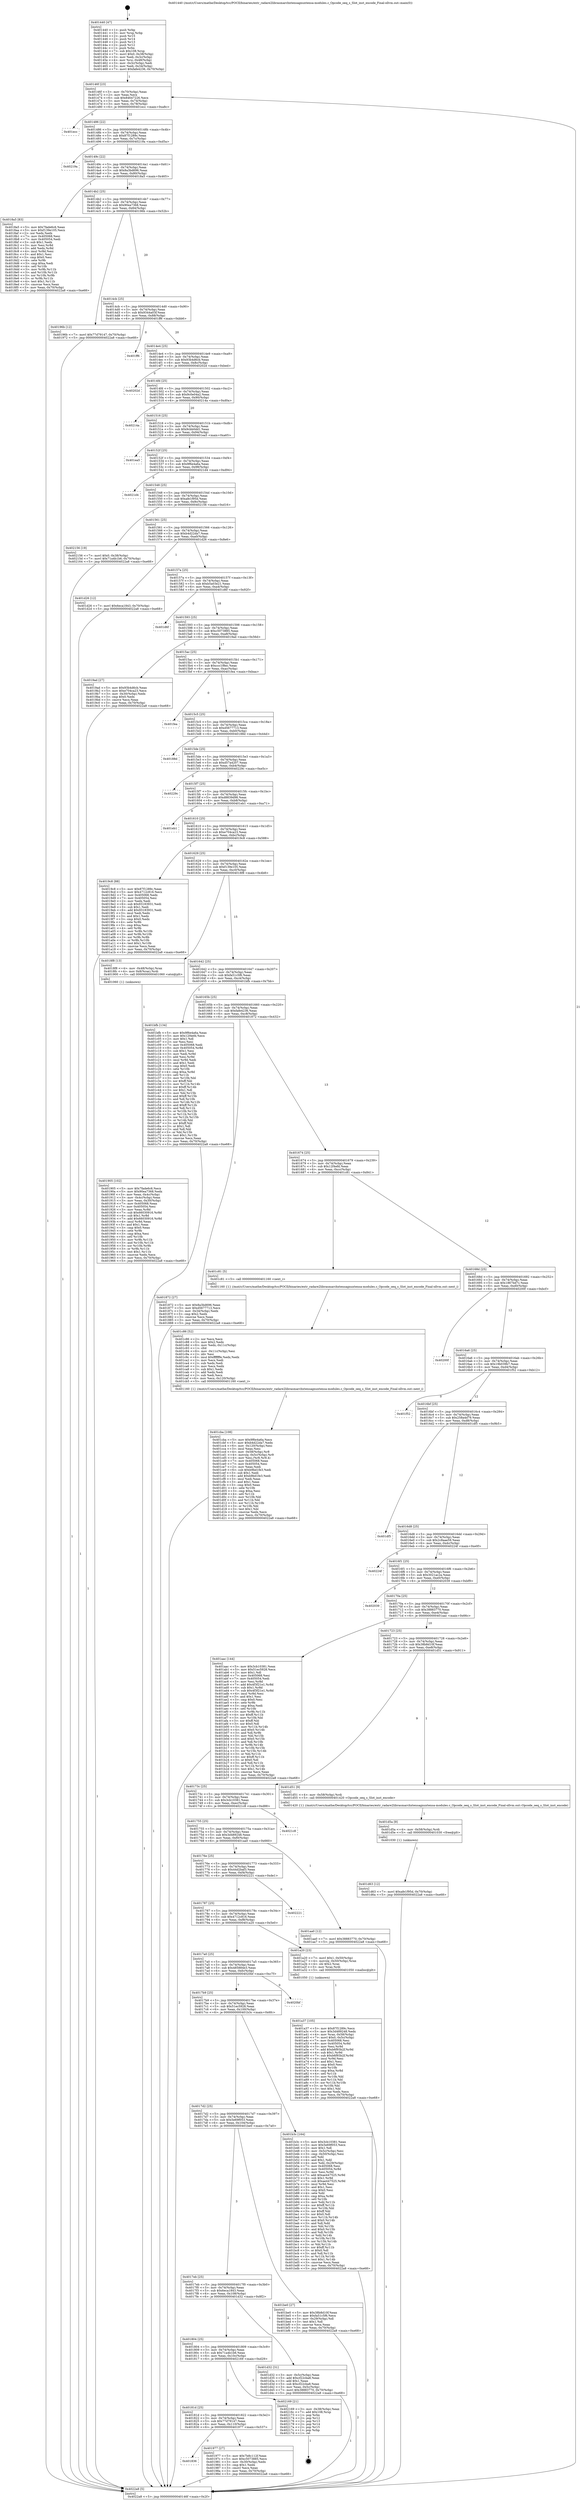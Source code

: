 digraph "0x401440" {
  label = "0x401440 (/mnt/c/Users/mathe/Desktop/tcc/POCII/binaries/extr_radare2librasmarchxtensagnuxtensa-modules.c_Opcode_oeq_s_Slot_inst_encode_Final-ollvm.out::main(0))"
  labelloc = "t"
  node[shape=record]

  Entry [label="",width=0.3,height=0.3,shape=circle,fillcolor=black,style=filled]
  "0x40146f" [label="{
     0x40146f [23]\l
     | [instrs]\l
     &nbsp;&nbsp;0x40146f \<+3\>: mov -0x70(%rbp),%eax\l
     &nbsp;&nbsp;0x401472 \<+2\>: mov %eax,%ecx\l
     &nbsp;&nbsp;0x401474 \<+6\>: sub $0x84647226,%ecx\l
     &nbsp;&nbsp;0x40147a \<+3\>: mov %eax,-0x74(%rbp)\l
     &nbsp;&nbsp;0x40147d \<+3\>: mov %ecx,-0x78(%rbp)\l
     &nbsp;&nbsp;0x401480 \<+6\>: je 0000000000401ecc \<main+0xa8c\>\l
  }"]
  "0x401ecc" [label="{
     0x401ecc\l
  }", style=dashed]
  "0x401486" [label="{
     0x401486 [22]\l
     | [instrs]\l
     &nbsp;&nbsp;0x401486 \<+5\>: jmp 000000000040148b \<main+0x4b\>\l
     &nbsp;&nbsp;0x40148b \<+3\>: mov -0x74(%rbp),%eax\l
     &nbsp;&nbsp;0x40148e \<+5\>: sub $0x87f1289c,%eax\l
     &nbsp;&nbsp;0x401493 \<+3\>: mov %eax,-0x7c(%rbp)\l
     &nbsp;&nbsp;0x401496 \<+6\>: je 000000000040219a \<main+0xd5a\>\l
  }"]
  Exit [label="",width=0.3,height=0.3,shape=circle,fillcolor=black,style=filled,peripheries=2]
  "0x40219a" [label="{
     0x40219a\l
  }", style=dashed]
  "0x40149c" [label="{
     0x40149c [22]\l
     | [instrs]\l
     &nbsp;&nbsp;0x40149c \<+5\>: jmp 00000000004014a1 \<main+0x61\>\l
     &nbsp;&nbsp;0x4014a1 \<+3\>: mov -0x74(%rbp),%eax\l
     &nbsp;&nbsp;0x4014a4 \<+5\>: sub $0x8a3bd696,%eax\l
     &nbsp;&nbsp;0x4014a9 \<+3\>: mov %eax,-0x80(%rbp)\l
     &nbsp;&nbsp;0x4014ac \<+6\>: je 00000000004018a5 \<main+0x465\>\l
  }"]
  "0x401d63" [label="{
     0x401d63 [12]\l
     | [instrs]\l
     &nbsp;&nbsp;0x401d63 \<+7\>: movl $0xafe1f95d,-0x70(%rbp)\l
     &nbsp;&nbsp;0x401d6a \<+5\>: jmp 00000000004022a8 \<main+0xe68\>\l
  }"]
  "0x4018a5" [label="{
     0x4018a5 [83]\l
     | [instrs]\l
     &nbsp;&nbsp;0x4018a5 \<+5\>: mov $0x7fade6c6,%eax\l
     &nbsp;&nbsp;0x4018aa \<+5\>: mov $0xf139e105,%ecx\l
     &nbsp;&nbsp;0x4018af \<+2\>: xor %edx,%edx\l
     &nbsp;&nbsp;0x4018b1 \<+7\>: mov 0x405068,%esi\l
     &nbsp;&nbsp;0x4018b8 \<+7\>: mov 0x405054,%edi\l
     &nbsp;&nbsp;0x4018bf \<+3\>: sub $0x1,%edx\l
     &nbsp;&nbsp;0x4018c2 \<+3\>: mov %esi,%r8d\l
     &nbsp;&nbsp;0x4018c5 \<+3\>: add %edx,%r8d\l
     &nbsp;&nbsp;0x4018c8 \<+4\>: imul %r8d,%esi\l
     &nbsp;&nbsp;0x4018cc \<+3\>: and $0x1,%esi\l
     &nbsp;&nbsp;0x4018cf \<+3\>: cmp $0x0,%esi\l
     &nbsp;&nbsp;0x4018d2 \<+4\>: sete %r9b\l
     &nbsp;&nbsp;0x4018d6 \<+3\>: cmp $0xa,%edi\l
     &nbsp;&nbsp;0x4018d9 \<+4\>: setl %r10b\l
     &nbsp;&nbsp;0x4018dd \<+3\>: mov %r9b,%r11b\l
     &nbsp;&nbsp;0x4018e0 \<+3\>: and %r10b,%r11b\l
     &nbsp;&nbsp;0x4018e3 \<+3\>: xor %r10b,%r9b\l
     &nbsp;&nbsp;0x4018e6 \<+3\>: or %r9b,%r11b\l
     &nbsp;&nbsp;0x4018e9 \<+4\>: test $0x1,%r11b\l
     &nbsp;&nbsp;0x4018ed \<+3\>: cmovne %ecx,%eax\l
     &nbsp;&nbsp;0x4018f0 \<+3\>: mov %eax,-0x70(%rbp)\l
     &nbsp;&nbsp;0x4018f3 \<+5\>: jmp 00000000004022a8 \<main+0xe68\>\l
  }"]
  "0x4014b2" [label="{
     0x4014b2 [25]\l
     | [instrs]\l
     &nbsp;&nbsp;0x4014b2 \<+5\>: jmp 00000000004014b7 \<main+0x77\>\l
     &nbsp;&nbsp;0x4014b7 \<+3\>: mov -0x74(%rbp),%eax\l
     &nbsp;&nbsp;0x4014ba \<+5\>: sub $0x90ea7368,%eax\l
     &nbsp;&nbsp;0x4014bf \<+6\>: mov %eax,-0x84(%rbp)\l
     &nbsp;&nbsp;0x4014c5 \<+6\>: je 000000000040196b \<main+0x52b\>\l
  }"]
  "0x401d5a" [label="{
     0x401d5a [9]\l
     | [instrs]\l
     &nbsp;&nbsp;0x401d5a \<+4\>: mov -0x58(%rbp),%rdi\l
     &nbsp;&nbsp;0x401d5e \<+5\>: call 0000000000401030 \<free@plt\>\l
     | [calls]\l
     &nbsp;&nbsp;0x401030 \{1\} (unknown)\l
  }"]
  "0x40196b" [label="{
     0x40196b [12]\l
     | [instrs]\l
     &nbsp;&nbsp;0x40196b \<+7\>: movl $0x77d79147,-0x70(%rbp)\l
     &nbsp;&nbsp;0x401972 \<+5\>: jmp 00000000004022a8 \<main+0xe68\>\l
  }"]
  "0x4014cb" [label="{
     0x4014cb [25]\l
     | [instrs]\l
     &nbsp;&nbsp;0x4014cb \<+5\>: jmp 00000000004014d0 \<main+0x90\>\l
     &nbsp;&nbsp;0x4014d0 \<+3\>: mov -0x74(%rbp),%eax\l
     &nbsp;&nbsp;0x4014d3 \<+5\>: sub $0x9344a03f,%eax\l
     &nbsp;&nbsp;0x4014d8 \<+6\>: mov %eax,-0x88(%rbp)\l
     &nbsp;&nbsp;0x4014de \<+6\>: je 0000000000401ff6 \<main+0xbb6\>\l
  }"]
  "0x401cba" [label="{
     0x401cba [108]\l
     | [instrs]\l
     &nbsp;&nbsp;0x401cba \<+5\>: mov $0x9f6e4a6a,%ecx\l
     &nbsp;&nbsp;0x401cbf \<+5\>: mov $0xb4d22da7,%edx\l
     &nbsp;&nbsp;0x401cc4 \<+6\>: mov -0x120(%rbp),%esi\l
     &nbsp;&nbsp;0x401cca \<+3\>: imul %eax,%esi\l
     &nbsp;&nbsp;0x401ccd \<+4\>: mov -0x58(%rbp),%r8\l
     &nbsp;&nbsp;0x401cd1 \<+4\>: movslq -0x5c(%rbp),%r9\l
     &nbsp;&nbsp;0x401cd5 \<+4\>: mov %esi,(%r8,%r9,4)\l
     &nbsp;&nbsp;0x401cd9 \<+7\>: mov 0x405068,%eax\l
     &nbsp;&nbsp;0x401ce0 \<+7\>: mov 0x405054,%esi\l
     &nbsp;&nbsp;0x401ce7 \<+2\>: mov %eax,%edi\l
     &nbsp;&nbsp;0x401ce9 \<+6\>: sub $0xb9bd1fe3,%edi\l
     &nbsp;&nbsp;0x401cef \<+3\>: sub $0x1,%edi\l
     &nbsp;&nbsp;0x401cf2 \<+6\>: add $0xb9bd1fe3,%edi\l
     &nbsp;&nbsp;0x401cf8 \<+3\>: imul %edi,%eax\l
     &nbsp;&nbsp;0x401cfb \<+3\>: and $0x1,%eax\l
     &nbsp;&nbsp;0x401cfe \<+3\>: cmp $0x0,%eax\l
     &nbsp;&nbsp;0x401d01 \<+4\>: sete %r10b\l
     &nbsp;&nbsp;0x401d05 \<+3\>: cmp $0xa,%esi\l
     &nbsp;&nbsp;0x401d08 \<+4\>: setl %r11b\l
     &nbsp;&nbsp;0x401d0c \<+3\>: mov %r10b,%bl\l
     &nbsp;&nbsp;0x401d0f \<+3\>: and %r11b,%bl\l
     &nbsp;&nbsp;0x401d12 \<+3\>: xor %r11b,%r10b\l
     &nbsp;&nbsp;0x401d15 \<+3\>: or %r10b,%bl\l
     &nbsp;&nbsp;0x401d18 \<+3\>: test $0x1,%bl\l
     &nbsp;&nbsp;0x401d1b \<+3\>: cmovne %edx,%ecx\l
     &nbsp;&nbsp;0x401d1e \<+3\>: mov %ecx,-0x70(%rbp)\l
     &nbsp;&nbsp;0x401d21 \<+5\>: jmp 00000000004022a8 \<main+0xe68\>\l
  }"]
  "0x401ff6" [label="{
     0x401ff6\l
  }", style=dashed]
  "0x4014e4" [label="{
     0x4014e4 [25]\l
     | [instrs]\l
     &nbsp;&nbsp;0x4014e4 \<+5\>: jmp 00000000004014e9 \<main+0xa9\>\l
     &nbsp;&nbsp;0x4014e9 \<+3\>: mov -0x74(%rbp),%eax\l
     &nbsp;&nbsp;0x4014ec \<+5\>: sub $0x93b4d6cb,%eax\l
     &nbsp;&nbsp;0x4014f1 \<+6\>: mov %eax,-0x8c(%rbp)\l
     &nbsp;&nbsp;0x4014f7 \<+6\>: je 000000000040202d \<main+0xbed\>\l
  }"]
  "0x401c86" [label="{
     0x401c86 [52]\l
     | [instrs]\l
     &nbsp;&nbsp;0x401c86 \<+2\>: xor %ecx,%ecx\l
     &nbsp;&nbsp;0x401c88 \<+5\>: mov $0x2,%edx\l
     &nbsp;&nbsp;0x401c8d \<+6\>: mov %edx,-0x11c(%rbp)\l
     &nbsp;&nbsp;0x401c93 \<+1\>: cltd\l
     &nbsp;&nbsp;0x401c94 \<+6\>: mov -0x11c(%rbp),%esi\l
     &nbsp;&nbsp;0x401c9a \<+2\>: idiv %esi\l
     &nbsp;&nbsp;0x401c9c \<+6\>: imul $0xfffffffe,%edx,%edx\l
     &nbsp;&nbsp;0x401ca2 \<+2\>: mov %ecx,%edi\l
     &nbsp;&nbsp;0x401ca4 \<+2\>: sub %edx,%edi\l
     &nbsp;&nbsp;0x401ca6 \<+2\>: mov %ecx,%edx\l
     &nbsp;&nbsp;0x401ca8 \<+3\>: sub $0x1,%edx\l
     &nbsp;&nbsp;0x401cab \<+2\>: add %edx,%edi\l
     &nbsp;&nbsp;0x401cad \<+2\>: sub %edi,%ecx\l
     &nbsp;&nbsp;0x401caf \<+6\>: mov %ecx,-0x120(%rbp)\l
     &nbsp;&nbsp;0x401cb5 \<+5\>: call 0000000000401160 \<next_i\>\l
     | [calls]\l
     &nbsp;&nbsp;0x401160 \{1\} (/mnt/c/Users/mathe/Desktop/tcc/POCII/binaries/extr_radare2librasmarchxtensagnuxtensa-modules.c_Opcode_oeq_s_Slot_inst_encode_Final-ollvm.out::next_i)\l
  }"]
  "0x40202d" [label="{
     0x40202d\l
  }", style=dashed]
  "0x4014fd" [label="{
     0x4014fd [25]\l
     | [instrs]\l
     &nbsp;&nbsp;0x4014fd \<+5\>: jmp 0000000000401502 \<main+0xc2\>\l
     &nbsp;&nbsp;0x401502 \<+3\>: mov -0x74(%rbp),%eax\l
     &nbsp;&nbsp;0x401505 \<+5\>: sub $0x9c0e04a2,%eax\l
     &nbsp;&nbsp;0x40150a \<+6\>: mov %eax,-0x90(%rbp)\l
     &nbsp;&nbsp;0x401510 \<+6\>: je 000000000040214a \<main+0xd0a\>\l
  }"]
  "0x401a37" [label="{
     0x401a37 [105]\l
     | [instrs]\l
     &nbsp;&nbsp;0x401a37 \<+5\>: mov $0x87f1289c,%ecx\l
     &nbsp;&nbsp;0x401a3c \<+5\>: mov $0x3d489248,%edx\l
     &nbsp;&nbsp;0x401a41 \<+4\>: mov %rax,-0x58(%rbp)\l
     &nbsp;&nbsp;0x401a45 \<+7\>: movl $0x0,-0x5c(%rbp)\l
     &nbsp;&nbsp;0x401a4c \<+7\>: mov 0x405068,%esi\l
     &nbsp;&nbsp;0x401a53 \<+8\>: mov 0x405054,%r8d\l
     &nbsp;&nbsp;0x401a5b \<+3\>: mov %esi,%r9d\l
     &nbsp;&nbsp;0x401a5e \<+7\>: add $0xb6f93b2f,%r9d\l
     &nbsp;&nbsp;0x401a65 \<+4\>: sub $0x1,%r9d\l
     &nbsp;&nbsp;0x401a69 \<+7\>: sub $0xb6f93b2f,%r9d\l
     &nbsp;&nbsp;0x401a70 \<+4\>: imul %r9d,%esi\l
     &nbsp;&nbsp;0x401a74 \<+3\>: and $0x1,%esi\l
     &nbsp;&nbsp;0x401a77 \<+3\>: cmp $0x0,%esi\l
     &nbsp;&nbsp;0x401a7a \<+4\>: sete %r10b\l
     &nbsp;&nbsp;0x401a7e \<+4\>: cmp $0xa,%r8d\l
     &nbsp;&nbsp;0x401a82 \<+4\>: setl %r11b\l
     &nbsp;&nbsp;0x401a86 \<+3\>: mov %r10b,%bl\l
     &nbsp;&nbsp;0x401a89 \<+3\>: and %r11b,%bl\l
     &nbsp;&nbsp;0x401a8c \<+3\>: xor %r11b,%r10b\l
     &nbsp;&nbsp;0x401a8f \<+3\>: or %r10b,%bl\l
     &nbsp;&nbsp;0x401a92 \<+3\>: test $0x1,%bl\l
     &nbsp;&nbsp;0x401a95 \<+3\>: cmovne %edx,%ecx\l
     &nbsp;&nbsp;0x401a98 \<+3\>: mov %ecx,-0x70(%rbp)\l
     &nbsp;&nbsp;0x401a9b \<+5\>: jmp 00000000004022a8 \<main+0xe68\>\l
  }"]
  "0x40214a" [label="{
     0x40214a\l
  }", style=dashed]
  "0x401516" [label="{
     0x401516 [25]\l
     | [instrs]\l
     &nbsp;&nbsp;0x401516 \<+5\>: jmp 000000000040151b \<main+0xdb\>\l
     &nbsp;&nbsp;0x40151b \<+3\>: mov -0x74(%rbp),%eax\l
     &nbsp;&nbsp;0x40151e \<+5\>: sub $0x9cbb0dd1,%eax\l
     &nbsp;&nbsp;0x401523 \<+6\>: mov %eax,-0x94(%rbp)\l
     &nbsp;&nbsp;0x401529 \<+6\>: je 0000000000401ea5 \<main+0xa65\>\l
  }"]
  "0x401836" [label="{
     0x401836\l
  }", style=dashed]
  "0x401ea5" [label="{
     0x401ea5\l
  }", style=dashed]
  "0x40152f" [label="{
     0x40152f [25]\l
     | [instrs]\l
     &nbsp;&nbsp;0x40152f \<+5\>: jmp 0000000000401534 \<main+0xf4\>\l
     &nbsp;&nbsp;0x401534 \<+3\>: mov -0x74(%rbp),%eax\l
     &nbsp;&nbsp;0x401537 \<+5\>: sub $0x9f6e4a6a,%eax\l
     &nbsp;&nbsp;0x40153c \<+6\>: mov %eax,-0x98(%rbp)\l
     &nbsp;&nbsp;0x401542 \<+6\>: je 00000000004021d4 \<main+0xd94\>\l
  }"]
  "0x401977" [label="{
     0x401977 [27]\l
     | [instrs]\l
     &nbsp;&nbsp;0x401977 \<+5\>: mov $0x7b8c112f,%eax\l
     &nbsp;&nbsp;0x40197c \<+5\>: mov $0xc5073885,%ecx\l
     &nbsp;&nbsp;0x401981 \<+3\>: mov -0x30(%rbp),%edx\l
     &nbsp;&nbsp;0x401984 \<+3\>: cmp $0x1,%edx\l
     &nbsp;&nbsp;0x401987 \<+3\>: cmovl %ecx,%eax\l
     &nbsp;&nbsp;0x40198a \<+3\>: mov %eax,-0x70(%rbp)\l
     &nbsp;&nbsp;0x40198d \<+5\>: jmp 00000000004022a8 \<main+0xe68\>\l
  }"]
  "0x4021d4" [label="{
     0x4021d4\l
  }", style=dashed]
  "0x401548" [label="{
     0x401548 [25]\l
     | [instrs]\l
     &nbsp;&nbsp;0x401548 \<+5\>: jmp 000000000040154d \<main+0x10d\>\l
     &nbsp;&nbsp;0x40154d \<+3\>: mov -0x74(%rbp),%eax\l
     &nbsp;&nbsp;0x401550 \<+5\>: sub $0xafe1f95d,%eax\l
     &nbsp;&nbsp;0x401555 \<+6\>: mov %eax,-0x9c(%rbp)\l
     &nbsp;&nbsp;0x40155b \<+6\>: je 0000000000402156 \<main+0xd16\>\l
  }"]
  "0x40181d" [label="{
     0x40181d [25]\l
     | [instrs]\l
     &nbsp;&nbsp;0x40181d \<+5\>: jmp 0000000000401822 \<main+0x3e2\>\l
     &nbsp;&nbsp;0x401822 \<+3\>: mov -0x74(%rbp),%eax\l
     &nbsp;&nbsp;0x401825 \<+5\>: sub $0x77d79147,%eax\l
     &nbsp;&nbsp;0x40182a \<+6\>: mov %eax,-0x110(%rbp)\l
     &nbsp;&nbsp;0x401830 \<+6\>: je 0000000000401977 \<main+0x537\>\l
  }"]
  "0x402156" [label="{
     0x402156 [19]\l
     | [instrs]\l
     &nbsp;&nbsp;0x402156 \<+7\>: movl $0x0,-0x38(%rbp)\l
     &nbsp;&nbsp;0x40215d \<+7\>: movl $0x71a4b1b6,-0x70(%rbp)\l
     &nbsp;&nbsp;0x402164 \<+5\>: jmp 00000000004022a8 \<main+0xe68\>\l
  }"]
  "0x401561" [label="{
     0x401561 [25]\l
     | [instrs]\l
     &nbsp;&nbsp;0x401561 \<+5\>: jmp 0000000000401566 \<main+0x126\>\l
     &nbsp;&nbsp;0x401566 \<+3\>: mov -0x74(%rbp),%eax\l
     &nbsp;&nbsp;0x401569 \<+5\>: sub $0xb4d22da7,%eax\l
     &nbsp;&nbsp;0x40156e \<+6\>: mov %eax,-0xa0(%rbp)\l
     &nbsp;&nbsp;0x401574 \<+6\>: je 0000000000401d26 \<main+0x8e6\>\l
  }"]
  "0x402169" [label="{
     0x402169 [21]\l
     | [instrs]\l
     &nbsp;&nbsp;0x402169 \<+3\>: mov -0x38(%rbp),%eax\l
     &nbsp;&nbsp;0x40216c \<+7\>: add $0x108,%rsp\l
     &nbsp;&nbsp;0x402173 \<+1\>: pop %rbx\l
     &nbsp;&nbsp;0x402174 \<+2\>: pop %r12\l
     &nbsp;&nbsp;0x402176 \<+2\>: pop %r13\l
     &nbsp;&nbsp;0x402178 \<+2\>: pop %r14\l
     &nbsp;&nbsp;0x40217a \<+2\>: pop %r15\l
     &nbsp;&nbsp;0x40217c \<+1\>: pop %rbp\l
     &nbsp;&nbsp;0x40217d \<+1\>: ret\l
  }"]
  "0x401d26" [label="{
     0x401d26 [12]\l
     | [instrs]\l
     &nbsp;&nbsp;0x401d26 \<+7\>: movl $0x6eca1843,-0x70(%rbp)\l
     &nbsp;&nbsp;0x401d2d \<+5\>: jmp 00000000004022a8 \<main+0xe68\>\l
  }"]
  "0x40157a" [label="{
     0x40157a [25]\l
     | [instrs]\l
     &nbsp;&nbsp;0x40157a \<+5\>: jmp 000000000040157f \<main+0x13f\>\l
     &nbsp;&nbsp;0x40157f \<+3\>: mov -0x74(%rbp),%eax\l
     &nbsp;&nbsp;0x401582 \<+5\>: sub $0xb5a03e21,%eax\l
     &nbsp;&nbsp;0x401587 \<+6\>: mov %eax,-0xa4(%rbp)\l
     &nbsp;&nbsp;0x40158d \<+6\>: je 0000000000401d6f \<main+0x92f\>\l
  }"]
  "0x401804" [label="{
     0x401804 [25]\l
     | [instrs]\l
     &nbsp;&nbsp;0x401804 \<+5\>: jmp 0000000000401809 \<main+0x3c9\>\l
     &nbsp;&nbsp;0x401809 \<+3\>: mov -0x74(%rbp),%eax\l
     &nbsp;&nbsp;0x40180c \<+5\>: sub $0x71a4b1b6,%eax\l
     &nbsp;&nbsp;0x401811 \<+6\>: mov %eax,-0x10c(%rbp)\l
     &nbsp;&nbsp;0x401817 \<+6\>: je 0000000000402169 \<main+0xd29\>\l
  }"]
  "0x401d6f" [label="{
     0x401d6f\l
  }", style=dashed]
  "0x401593" [label="{
     0x401593 [25]\l
     | [instrs]\l
     &nbsp;&nbsp;0x401593 \<+5\>: jmp 0000000000401598 \<main+0x158\>\l
     &nbsp;&nbsp;0x401598 \<+3\>: mov -0x74(%rbp),%eax\l
     &nbsp;&nbsp;0x40159b \<+5\>: sub $0xc5073885,%eax\l
     &nbsp;&nbsp;0x4015a0 \<+6\>: mov %eax,-0xa8(%rbp)\l
     &nbsp;&nbsp;0x4015a6 \<+6\>: je 00000000004019ad \<main+0x56d\>\l
  }"]
  "0x401d32" [label="{
     0x401d32 [31]\l
     | [instrs]\l
     &nbsp;&nbsp;0x401d32 \<+3\>: mov -0x5c(%rbp),%eax\l
     &nbsp;&nbsp;0x401d35 \<+5\>: add $0xcf22cba8,%eax\l
     &nbsp;&nbsp;0x401d3a \<+3\>: add $0x1,%eax\l
     &nbsp;&nbsp;0x401d3d \<+5\>: sub $0xcf22cba8,%eax\l
     &nbsp;&nbsp;0x401d42 \<+3\>: mov %eax,-0x5c(%rbp)\l
     &nbsp;&nbsp;0x401d45 \<+7\>: movl $0x38883770,-0x70(%rbp)\l
     &nbsp;&nbsp;0x401d4c \<+5\>: jmp 00000000004022a8 \<main+0xe68\>\l
  }"]
  "0x4019ad" [label="{
     0x4019ad [27]\l
     | [instrs]\l
     &nbsp;&nbsp;0x4019ad \<+5\>: mov $0x93b4d6cb,%eax\l
     &nbsp;&nbsp;0x4019b2 \<+5\>: mov $0xe704ca23,%ecx\l
     &nbsp;&nbsp;0x4019b7 \<+3\>: mov -0x30(%rbp),%edx\l
     &nbsp;&nbsp;0x4019ba \<+3\>: cmp $0x0,%edx\l
     &nbsp;&nbsp;0x4019bd \<+3\>: cmove %ecx,%eax\l
     &nbsp;&nbsp;0x4019c0 \<+3\>: mov %eax,-0x70(%rbp)\l
     &nbsp;&nbsp;0x4019c3 \<+5\>: jmp 00000000004022a8 \<main+0xe68\>\l
  }"]
  "0x4015ac" [label="{
     0x4015ac [25]\l
     | [instrs]\l
     &nbsp;&nbsp;0x4015ac \<+5\>: jmp 00000000004015b1 \<main+0x171\>\l
     &nbsp;&nbsp;0x4015b1 \<+3\>: mov -0x74(%rbp),%eax\l
     &nbsp;&nbsp;0x4015b4 \<+5\>: sub $0xccc1f8ec,%eax\l
     &nbsp;&nbsp;0x4015b9 \<+6\>: mov %eax,-0xac(%rbp)\l
     &nbsp;&nbsp;0x4015bf \<+6\>: je 0000000000401fea \<main+0xbaa\>\l
  }"]
  "0x4017eb" [label="{
     0x4017eb [25]\l
     | [instrs]\l
     &nbsp;&nbsp;0x4017eb \<+5\>: jmp 00000000004017f0 \<main+0x3b0\>\l
     &nbsp;&nbsp;0x4017f0 \<+3\>: mov -0x74(%rbp),%eax\l
     &nbsp;&nbsp;0x4017f3 \<+5\>: sub $0x6eca1843,%eax\l
     &nbsp;&nbsp;0x4017f8 \<+6\>: mov %eax,-0x108(%rbp)\l
     &nbsp;&nbsp;0x4017fe \<+6\>: je 0000000000401d32 \<main+0x8f2\>\l
  }"]
  "0x401fea" [label="{
     0x401fea\l
  }", style=dashed]
  "0x4015c5" [label="{
     0x4015c5 [25]\l
     | [instrs]\l
     &nbsp;&nbsp;0x4015c5 \<+5\>: jmp 00000000004015ca \<main+0x18a\>\l
     &nbsp;&nbsp;0x4015ca \<+3\>: mov -0x74(%rbp),%eax\l
     &nbsp;&nbsp;0x4015cd \<+5\>: sub $0xd5677713,%eax\l
     &nbsp;&nbsp;0x4015d2 \<+6\>: mov %eax,-0xb0(%rbp)\l
     &nbsp;&nbsp;0x4015d8 \<+6\>: je 000000000040188d \<main+0x44d\>\l
  }"]
  "0x401be0" [label="{
     0x401be0 [27]\l
     | [instrs]\l
     &nbsp;&nbsp;0x401be0 \<+5\>: mov $0x38b8d10f,%eax\l
     &nbsp;&nbsp;0x401be5 \<+5\>: mov $0xfa51c5f6,%ecx\l
     &nbsp;&nbsp;0x401bea \<+3\>: mov -0x29(%rbp),%dl\l
     &nbsp;&nbsp;0x401bed \<+3\>: test $0x1,%dl\l
     &nbsp;&nbsp;0x401bf0 \<+3\>: cmovne %ecx,%eax\l
     &nbsp;&nbsp;0x401bf3 \<+3\>: mov %eax,-0x70(%rbp)\l
     &nbsp;&nbsp;0x401bf6 \<+5\>: jmp 00000000004022a8 \<main+0xe68\>\l
  }"]
  "0x40188d" [label="{
     0x40188d\l
  }", style=dashed]
  "0x4015de" [label="{
     0x4015de [25]\l
     | [instrs]\l
     &nbsp;&nbsp;0x4015de \<+5\>: jmp 00000000004015e3 \<main+0x1a3\>\l
     &nbsp;&nbsp;0x4015e3 \<+3\>: mov -0x74(%rbp),%eax\l
     &nbsp;&nbsp;0x4015e6 \<+5\>: sub $0xd57a4207,%eax\l
     &nbsp;&nbsp;0x4015eb \<+6\>: mov %eax,-0xb4(%rbp)\l
     &nbsp;&nbsp;0x4015f1 \<+6\>: je 000000000040229c \<main+0xe5c\>\l
  }"]
  "0x4017d2" [label="{
     0x4017d2 [25]\l
     | [instrs]\l
     &nbsp;&nbsp;0x4017d2 \<+5\>: jmp 00000000004017d7 \<main+0x397\>\l
     &nbsp;&nbsp;0x4017d7 \<+3\>: mov -0x74(%rbp),%eax\l
     &nbsp;&nbsp;0x4017da \<+5\>: sub $0x5e69f053,%eax\l
     &nbsp;&nbsp;0x4017df \<+6\>: mov %eax,-0x104(%rbp)\l
     &nbsp;&nbsp;0x4017e5 \<+6\>: je 0000000000401be0 \<main+0x7a0\>\l
  }"]
  "0x40229c" [label="{
     0x40229c\l
  }", style=dashed]
  "0x4015f7" [label="{
     0x4015f7 [25]\l
     | [instrs]\l
     &nbsp;&nbsp;0x4015f7 \<+5\>: jmp 00000000004015fc \<main+0x1bc\>\l
     &nbsp;&nbsp;0x4015fc \<+3\>: mov -0x74(%rbp),%eax\l
     &nbsp;&nbsp;0x4015ff \<+5\>: sub $0xd8839d98,%eax\l
     &nbsp;&nbsp;0x401604 \<+6\>: mov %eax,-0xb8(%rbp)\l
     &nbsp;&nbsp;0x40160a \<+6\>: je 0000000000401eb1 \<main+0xa71\>\l
  }"]
  "0x401b3c" [label="{
     0x401b3c [164]\l
     | [instrs]\l
     &nbsp;&nbsp;0x401b3c \<+5\>: mov $0x3cb10381,%eax\l
     &nbsp;&nbsp;0x401b41 \<+5\>: mov $0x5e69f053,%ecx\l
     &nbsp;&nbsp;0x401b46 \<+2\>: mov $0x1,%dl\l
     &nbsp;&nbsp;0x401b48 \<+3\>: mov -0x5c(%rbp),%esi\l
     &nbsp;&nbsp;0x401b4b \<+3\>: cmp -0x50(%rbp),%esi\l
     &nbsp;&nbsp;0x401b4e \<+4\>: setl %dil\l
     &nbsp;&nbsp;0x401b52 \<+4\>: and $0x1,%dil\l
     &nbsp;&nbsp;0x401b56 \<+4\>: mov %dil,-0x29(%rbp)\l
     &nbsp;&nbsp;0x401b5a \<+7\>: mov 0x405068,%esi\l
     &nbsp;&nbsp;0x401b61 \<+8\>: mov 0x405054,%r8d\l
     &nbsp;&nbsp;0x401b69 \<+3\>: mov %esi,%r9d\l
     &nbsp;&nbsp;0x401b6c \<+7\>: add $0xae447525,%r9d\l
     &nbsp;&nbsp;0x401b73 \<+4\>: sub $0x1,%r9d\l
     &nbsp;&nbsp;0x401b77 \<+7\>: sub $0xae447525,%r9d\l
     &nbsp;&nbsp;0x401b7e \<+4\>: imul %r9d,%esi\l
     &nbsp;&nbsp;0x401b82 \<+3\>: and $0x1,%esi\l
     &nbsp;&nbsp;0x401b85 \<+3\>: cmp $0x0,%esi\l
     &nbsp;&nbsp;0x401b88 \<+4\>: sete %dil\l
     &nbsp;&nbsp;0x401b8c \<+4\>: cmp $0xa,%r8d\l
     &nbsp;&nbsp;0x401b90 \<+4\>: setl %r10b\l
     &nbsp;&nbsp;0x401b94 \<+3\>: mov %dil,%r11b\l
     &nbsp;&nbsp;0x401b97 \<+4\>: xor $0xff,%r11b\l
     &nbsp;&nbsp;0x401b9b \<+3\>: mov %r10b,%bl\l
     &nbsp;&nbsp;0x401b9e \<+3\>: xor $0xff,%bl\l
     &nbsp;&nbsp;0x401ba1 \<+3\>: xor $0x0,%dl\l
     &nbsp;&nbsp;0x401ba4 \<+3\>: mov %r11b,%r14b\l
     &nbsp;&nbsp;0x401ba7 \<+4\>: and $0x0,%r14b\l
     &nbsp;&nbsp;0x401bab \<+3\>: and %dl,%dil\l
     &nbsp;&nbsp;0x401bae \<+3\>: mov %bl,%r15b\l
     &nbsp;&nbsp;0x401bb1 \<+4\>: and $0x0,%r15b\l
     &nbsp;&nbsp;0x401bb5 \<+3\>: and %dl,%r10b\l
     &nbsp;&nbsp;0x401bb8 \<+3\>: or %dil,%r14b\l
     &nbsp;&nbsp;0x401bbb \<+3\>: or %r10b,%r15b\l
     &nbsp;&nbsp;0x401bbe \<+3\>: xor %r15b,%r14b\l
     &nbsp;&nbsp;0x401bc1 \<+3\>: or %bl,%r11b\l
     &nbsp;&nbsp;0x401bc4 \<+4\>: xor $0xff,%r11b\l
     &nbsp;&nbsp;0x401bc8 \<+3\>: or $0x0,%dl\l
     &nbsp;&nbsp;0x401bcb \<+3\>: and %dl,%r11b\l
     &nbsp;&nbsp;0x401bce \<+3\>: or %r11b,%r14b\l
     &nbsp;&nbsp;0x401bd1 \<+4\>: test $0x1,%r14b\l
     &nbsp;&nbsp;0x401bd5 \<+3\>: cmovne %ecx,%eax\l
     &nbsp;&nbsp;0x401bd8 \<+3\>: mov %eax,-0x70(%rbp)\l
     &nbsp;&nbsp;0x401bdb \<+5\>: jmp 00000000004022a8 \<main+0xe68\>\l
  }"]
  "0x401eb1" [label="{
     0x401eb1\l
  }", style=dashed]
  "0x401610" [label="{
     0x401610 [25]\l
     | [instrs]\l
     &nbsp;&nbsp;0x401610 \<+5\>: jmp 0000000000401615 \<main+0x1d5\>\l
     &nbsp;&nbsp;0x401615 \<+3\>: mov -0x74(%rbp),%eax\l
     &nbsp;&nbsp;0x401618 \<+5\>: sub $0xe704ca23,%eax\l
     &nbsp;&nbsp;0x40161d \<+6\>: mov %eax,-0xbc(%rbp)\l
     &nbsp;&nbsp;0x401623 \<+6\>: je 00000000004019c8 \<main+0x588\>\l
  }"]
  "0x4017b9" [label="{
     0x4017b9 [25]\l
     | [instrs]\l
     &nbsp;&nbsp;0x4017b9 \<+5\>: jmp 00000000004017be \<main+0x37e\>\l
     &nbsp;&nbsp;0x4017be \<+3\>: mov -0x74(%rbp),%eax\l
     &nbsp;&nbsp;0x4017c1 \<+5\>: sub $0x51ec5928,%eax\l
     &nbsp;&nbsp;0x4017c6 \<+6\>: mov %eax,-0x100(%rbp)\l
     &nbsp;&nbsp;0x4017cc \<+6\>: je 0000000000401b3c \<main+0x6fc\>\l
  }"]
  "0x4019c8" [label="{
     0x4019c8 [88]\l
     | [instrs]\l
     &nbsp;&nbsp;0x4019c8 \<+5\>: mov $0x87f1289c,%eax\l
     &nbsp;&nbsp;0x4019cd \<+5\>: mov $0x4712c816,%ecx\l
     &nbsp;&nbsp;0x4019d2 \<+7\>: mov 0x405068,%edx\l
     &nbsp;&nbsp;0x4019d9 \<+7\>: mov 0x405054,%esi\l
     &nbsp;&nbsp;0x4019e0 \<+2\>: mov %edx,%edi\l
     &nbsp;&nbsp;0x4019e2 \<+6\>: sub $0x93183931,%edi\l
     &nbsp;&nbsp;0x4019e8 \<+3\>: sub $0x1,%edi\l
     &nbsp;&nbsp;0x4019eb \<+6\>: add $0x93183931,%edi\l
     &nbsp;&nbsp;0x4019f1 \<+3\>: imul %edi,%edx\l
     &nbsp;&nbsp;0x4019f4 \<+3\>: and $0x1,%edx\l
     &nbsp;&nbsp;0x4019f7 \<+3\>: cmp $0x0,%edx\l
     &nbsp;&nbsp;0x4019fa \<+4\>: sete %r8b\l
     &nbsp;&nbsp;0x4019fe \<+3\>: cmp $0xa,%esi\l
     &nbsp;&nbsp;0x401a01 \<+4\>: setl %r9b\l
     &nbsp;&nbsp;0x401a05 \<+3\>: mov %r8b,%r10b\l
     &nbsp;&nbsp;0x401a08 \<+3\>: and %r9b,%r10b\l
     &nbsp;&nbsp;0x401a0b \<+3\>: xor %r9b,%r8b\l
     &nbsp;&nbsp;0x401a0e \<+3\>: or %r8b,%r10b\l
     &nbsp;&nbsp;0x401a11 \<+4\>: test $0x1,%r10b\l
     &nbsp;&nbsp;0x401a15 \<+3\>: cmovne %ecx,%eax\l
     &nbsp;&nbsp;0x401a18 \<+3\>: mov %eax,-0x70(%rbp)\l
     &nbsp;&nbsp;0x401a1b \<+5\>: jmp 00000000004022a8 \<main+0xe68\>\l
  }"]
  "0x401629" [label="{
     0x401629 [25]\l
     | [instrs]\l
     &nbsp;&nbsp;0x401629 \<+5\>: jmp 000000000040162e \<main+0x1ee\>\l
     &nbsp;&nbsp;0x40162e \<+3\>: mov -0x74(%rbp),%eax\l
     &nbsp;&nbsp;0x401631 \<+5\>: sub $0xf139e105,%eax\l
     &nbsp;&nbsp;0x401636 \<+6\>: mov %eax,-0xc0(%rbp)\l
     &nbsp;&nbsp;0x40163c \<+6\>: je 00000000004018f8 \<main+0x4b8\>\l
  }"]
  "0x4020bf" [label="{
     0x4020bf\l
  }", style=dashed]
  "0x4018f8" [label="{
     0x4018f8 [13]\l
     | [instrs]\l
     &nbsp;&nbsp;0x4018f8 \<+4\>: mov -0x48(%rbp),%rax\l
     &nbsp;&nbsp;0x4018fc \<+4\>: mov 0x8(%rax),%rdi\l
     &nbsp;&nbsp;0x401900 \<+5\>: call 0000000000401060 \<atoi@plt\>\l
     | [calls]\l
     &nbsp;&nbsp;0x401060 \{1\} (unknown)\l
  }"]
  "0x401642" [label="{
     0x401642 [25]\l
     | [instrs]\l
     &nbsp;&nbsp;0x401642 \<+5\>: jmp 0000000000401647 \<main+0x207\>\l
     &nbsp;&nbsp;0x401647 \<+3\>: mov -0x74(%rbp),%eax\l
     &nbsp;&nbsp;0x40164a \<+5\>: sub $0xfa51c5f6,%eax\l
     &nbsp;&nbsp;0x40164f \<+6\>: mov %eax,-0xc4(%rbp)\l
     &nbsp;&nbsp;0x401655 \<+6\>: je 0000000000401bfb \<main+0x7bb\>\l
  }"]
  "0x4017a0" [label="{
     0x4017a0 [25]\l
     | [instrs]\l
     &nbsp;&nbsp;0x4017a0 \<+5\>: jmp 00000000004017a5 \<main+0x365\>\l
     &nbsp;&nbsp;0x4017a5 \<+3\>: mov -0x74(%rbp),%eax\l
     &nbsp;&nbsp;0x4017a8 \<+5\>: sub $0x485884e3,%eax\l
     &nbsp;&nbsp;0x4017ad \<+6\>: mov %eax,-0xfc(%rbp)\l
     &nbsp;&nbsp;0x4017b3 \<+6\>: je 00000000004020bf \<main+0xc7f\>\l
  }"]
  "0x401bfb" [label="{
     0x401bfb [134]\l
     | [instrs]\l
     &nbsp;&nbsp;0x401bfb \<+5\>: mov $0x9f6e4a6a,%eax\l
     &nbsp;&nbsp;0x401c00 \<+5\>: mov $0x12f4efd,%ecx\l
     &nbsp;&nbsp;0x401c05 \<+2\>: mov $0x1,%dl\l
     &nbsp;&nbsp;0x401c07 \<+2\>: xor %esi,%esi\l
     &nbsp;&nbsp;0x401c09 \<+7\>: mov 0x405068,%edi\l
     &nbsp;&nbsp;0x401c10 \<+8\>: mov 0x405054,%r8d\l
     &nbsp;&nbsp;0x401c18 \<+3\>: sub $0x1,%esi\l
     &nbsp;&nbsp;0x401c1b \<+3\>: mov %edi,%r9d\l
     &nbsp;&nbsp;0x401c1e \<+3\>: add %esi,%r9d\l
     &nbsp;&nbsp;0x401c21 \<+4\>: imul %r9d,%edi\l
     &nbsp;&nbsp;0x401c25 \<+3\>: and $0x1,%edi\l
     &nbsp;&nbsp;0x401c28 \<+3\>: cmp $0x0,%edi\l
     &nbsp;&nbsp;0x401c2b \<+4\>: sete %r10b\l
     &nbsp;&nbsp;0x401c2f \<+4\>: cmp $0xa,%r8d\l
     &nbsp;&nbsp;0x401c33 \<+4\>: setl %r11b\l
     &nbsp;&nbsp;0x401c37 \<+3\>: mov %r10b,%bl\l
     &nbsp;&nbsp;0x401c3a \<+3\>: xor $0xff,%bl\l
     &nbsp;&nbsp;0x401c3d \<+3\>: mov %r11b,%r14b\l
     &nbsp;&nbsp;0x401c40 \<+4\>: xor $0xff,%r14b\l
     &nbsp;&nbsp;0x401c44 \<+3\>: xor $0x1,%dl\l
     &nbsp;&nbsp;0x401c47 \<+3\>: mov %bl,%r15b\l
     &nbsp;&nbsp;0x401c4a \<+4\>: and $0xff,%r15b\l
     &nbsp;&nbsp;0x401c4e \<+3\>: and %dl,%r10b\l
     &nbsp;&nbsp;0x401c51 \<+3\>: mov %r14b,%r12b\l
     &nbsp;&nbsp;0x401c54 \<+4\>: and $0xff,%r12b\l
     &nbsp;&nbsp;0x401c58 \<+3\>: and %dl,%r11b\l
     &nbsp;&nbsp;0x401c5b \<+3\>: or %r10b,%r15b\l
     &nbsp;&nbsp;0x401c5e \<+3\>: or %r11b,%r12b\l
     &nbsp;&nbsp;0x401c61 \<+3\>: xor %r12b,%r15b\l
     &nbsp;&nbsp;0x401c64 \<+3\>: or %r14b,%bl\l
     &nbsp;&nbsp;0x401c67 \<+3\>: xor $0xff,%bl\l
     &nbsp;&nbsp;0x401c6a \<+3\>: or $0x1,%dl\l
     &nbsp;&nbsp;0x401c6d \<+2\>: and %dl,%bl\l
     &nbsp;&nbsp;0x401c6f \<+3\>: or %bl,%r15b\l
     &nbsp;&nbsp;0x401c72 \<+4\>: test $0x1,%r15b\l
     &nbsp;&nbsp;0x401c76 \<+3\>: cmovne %ecx,%eax\l
     &nbsp;&nbsp;0x401c79 \<+3\>: mov %eax,-0x70(%rbp)\l
     &nbsp;&nbsp;0x401c7c \<+5\>: jmp 00000000004022a8 \<main+0xe68\>\l
  }"]
  "0x40165b" [label="{
     0x40165b [25]\l
     | [instrs]\l
     &nbsp;&nbsp;0x40165b \<+5\>: jmp 0000000000401660 \<main+0x220\>\l
     &nbsp;&nbsp;0x401660 \<+3\>: mov -0x74(%rbp),%eax\l
     &nbsp;&nbsp;0x401663 \<+5\>: sub $0xfafe4236,%eax\l
     &nbsp;&nbsp;0x401668 \<+6\>: mov %eax,-0xc8(%rbp)\l
     &nbsp;&nbsp;0x40166e \<+6\>: je 0000000000401872 \<main+0x432\>\l
  }"]
  "0x401a20" [label="{
     0x401a20 [23]\l
     | [instrs]\l
     &nbsp;&nbsp;0x401a20 \<+7\>: movl $0x1,-0x50(%rbp)\l
     &nbsp;&nbsp;0x401a27 \<+4\>: movslq -0x50(%rbp),%rax\l
     &nbsp;&nbsp;0x401a2b \<+4\>: shl $0x2,%rax\l
     &nbsp;&nbsp;0x401a2f \<+3\>: mov %rax,%rdi\l
     &nbsp;&nbsp;0x401a32 \<+5\>: call 0000000000401050 \<malloc@plt\>\l
     | [calls]\l
     &nbsp;&nbsp;0x401050 \{1\} (unknown)\l
  }"]
  "0x401872" [label="{
     0x401872 [27]\l
     | [instrs]\l
     &nbsp;&nbsp;0x401872 \<+5\>: mov $0x8a3bd696,%eax\l
     &nbsp;&nbsp;0x401877 \<+5\>: mov $0xd5677713,%ecx\l
     &nbsp;&nbsp;0x40187c \<+3\>: mov -0x34(%rbp),%edx\l
     &nbsp;&nbsp;0x40187f \<+3\>: cmp $0x2,%edx\l
     &nbsp;&nbsp;0x401882 \<+3\>: cmovne %ecx,%eax\l
     &nbsp;&nbsp;0x401885 \<+3\>: mov %eax,-0x70(%rbp)\l
     &nbsp;&nbsp;0x401888 \<+5\>: jmp 00000000004022a8 \<main+0xe68\>\l
  }"]
  "0x401674" [label="{
     0x401674 [25]\l
     | [instrs]\l
     &nbsp;&nbsp;0x401674 \<+5\>: jmp 0000000000401679 \<main+0x239\>\l
     &nbsp;&nbsp;0x401679 \<+3\>: mov -0x74(%rbp),%eax\l
     &nbsp;&nbsp;0x40167c \<+5\>: sub $0x12f4efd,%eax\l
     &nbsp;&nbsp;0x401681 \<+6\>: mov %eax,-0xcc(%rbp)\l
     &nbsp;&nbsp;0x401687 \<+6\>: je 0000000000401c81 \<main+0x841\>\l
  }"]
  "0x4022a8" [label="{
     0x4022a8 [5]\l
     | [instrs]\l
     &nbsp;&nbsp;0x4022a8 \<+5\>: jmp 000000000040146f \<main+0x2f\>\l
  }"]
  "0x401440" [label="{
     0x401440 [47]\l
     | [instrs]\l
     &nbsp;&nbsp;0x401440 \<+1\>: push %rbp\l
     &nbsp;&nbsp;0x401441 \<+3\>: mov %rsp,%rbp\l
     &nbsp;&nbsp;0x401444 \<+2\>: push %r15\l
     &nbsp;&nbsp;0x401446 \<+2\>: push %r14\l
     &nbsp;&nbsp;0x401448 \<+2\>: push %r13\l
     &nbsp;&nbsp;0x40144a \<+2\>: push %r12\l
     &nbsp;&nbsp;0x40144c \<+1\>: push %rbx\l
     &nbsp;&nbsp;0x40144d \<+7\>: sub $0x108,%rsp\l
     &nbsp;&nbsp;0x401454 \<+7\>: movl $0x0,-0x38(%rbp)\l
     &nbsp;&nbsp;0x40145b \<+3\>: mov %edi,-0x3c(%rbp)\l
     &nbsp;&nbsp;0x40145e \<+4\>: mov %rsi,-0x48(%rbp)\l
     &nbsp;&nbsp;0x401462 \<+3\>: mov -0x3c(%rbp),%edi\l
     &nbsp;&nbsp;0x401465 \<+3\>: mov %edi,-0x34(%rbp)\l
     &nbsp;&nbsp;0x401468 \<+7\>: movl $0xfafe4236,-0x70(%rbp)\l
  }"]
  "0x401905" [label="{
     0x401905 [102]\l
     | [instrs]\l
     &nbsp;&nbsp;0x401905 \<+5\>: mov $0x7fade6c6,%ecx\l
     &nbsp;&nbsp;0x40190a \<+5\>: mov $0x90ea7368,%edx\l
     &nbsp;&nbsp;0x40190f \<+3\>: mov %eax,-0x4c(%rbp)\l
     &nbsp;&nbsp;0x401912 \<+3\>: mov -0x4c(%rbp),%eax\l
     &nbsp;&nbsp;0x401915 \<+3\>: mov %eax,-0x30(%rbp)\l
     &nbsp;&nbsp;0x401918 \<+7\>: mov 0x405068,%eax\l
     &nbsp;&nbsp;0x40191f \<+7\>: mov 0x405054,%esi\l
     &nbsp;&nbsp;0x401926 \<+3\>: mov %eax,%r8d\l
     &nbsp;&nbsp;0x401929 \<+7\>: sub $0x66030916,%r8d\l
     &nbsp;&nbsp;0x401930 \<+4\>: sub $0x1,%r8d\l
     &nbsp;&nbsp;0x401934 \<+7\>: add $0x66030916,%r8d\l
     &nbsp;&nbsp;0x40193b \<+4\>: imul %r8d,%eax\l
     &nbsp;&nbsp;0x40193f \<+3\>: and $0x1,%eax\l
     &nbsp;&nbsp;0x401942 \<+3\>: cmp $0x0,%eax\l
     &nbsp;&nbsp;0x401945 \<+4\>: sete %r9b\l
     &nbsp;&nbsp;0x401949 \<+3\>: cmp $0xa,%esi\l
     &nbsp;&nbsp;0x40194c \<+4\>: setl %r10b\l
     &nbsp;&nbsp;0x401950 \<+3\>: mov %r9b,%r11b\l
     &nbsp;&nbsp;0x401953 \<+3\>: and %r10b,%r11b\l
     &nbsp;&nbsp;0x401956 \<+3\>: xor %r10b,%r9b\l
     &nbsp;&nbsp;0x401959 \<+3\>: or %r9b,%r11b\l
     &nbsp;&nbsp;0x40195c \<+4\>: test $0x1,%r11b\l
     &nbsp;&nbsp;0x401960 \<+3\>: cmovne %edx,%ecx\l
     &nbsp;&nbsp;0x401963 \<+3\>: mov %ecx,-0x70(%rbp)\l
     &nbsp;&nbsp;0x401966 \<+5\>: jmp 00000000004022a8 \<main+0xe68\>\l
  }"]
  "0x401787" [label="{
     0x401787 [25]\l
     | [instrs]\l
     &nbsp;&nbsp;0x401787 \<+5\>: jmp 000000000040178c \<main+0x34c\>\l
     &nbsp;&nbsp;0x40178c \<+3\>: mov -0x74(%rbp),%eax\l
     &nbsp;&nbsp;0x40178f \<+5\>: sub $0x4712c816,%eax\l
     &nbsp;&nbsp;0x401794 \<+6\>: mov %eax,-0xf8(%rbp)\l
     &nbsp;&nbsp;0x40179a \<+6\>: je 0000000000401a20 \<main+0x5e0\>\l
  }"]
  "0x401c81" [label="{
     0x401c81 [5]\l
     | [instrs]\l
     &nbsp;&nbsp;0x401c81 \<+5\>: call 0000000000401160 \<next_i\>\l
     | [calls]\l
     &nbsp;&nbsp;0x401160 \{1\} (/mnt/c/Users/mathe/Desktop/tcc/POCII/binaries/extr_radare2librasmarchxtensagnuxtensa-modules.c_Opcode_oeq_s_Slot_inst_encode_Final-ollvm.out::next_i)\l
  }"]
  "0x40168d" [label="{
     0x40168d [25]\l
     | [instrs]\l
     &nbsp;&nbsp;0x40168d \<+5\>: jmp 0000000000401692 \<main+0x252\>\l
     &nbsp;&nbsp;0x401692 \<+3\>: mov -0x74(%rbp),%eax\l
     &nbsp;&nbsp;0x401695 \<+5\>: sub $0x1867bd7c,%eax\l
     &nbsp;&nbsp;0x40169a \<+6\>: mov %eax,-0xd0(%rbp)\l
     &nbsp;&nbsp;0x4016a0 \<+6\>: je 000000000040200f \<main+0xbcf\>\l
  }"]
  "0x402221" [label="{
     0x402221\l
  }", style=dashed]
  "0x40200f" [label="{
     0x40200f\l
  }", style=dashed]
  "0x4016a6" [label="{
     0x4016a6 [25]\l
     | [instrs]\l
     &nbsp;&nbsp;0x4016a6 \<+5\>: jmp 00000000004016ab \<main+0x26b\>\l
     &nbsp;&nbsp;0x4016ab \<+3\>: mov -0x74(%rbp),%eax\l
     &nbsp;&nbsp;0x4016ae \<+5\>: sub $0x19b039b7,%eax\l
     &nbsp;&nbsp;0x4016b3 \<+6\>: mov %eax,-0xd4(%rbp)\l
     &nbsp;&nbsp;0x4016b9 \<+6\>: je 0000000000401f52 \<main+0xb12\>\l
  }"]
  "0x40176e" [label="{
     0x40176e [25]\l
     | [instrs]\l
     &nbsp;&nbsp;0x40176e \<+5\>: jmp 0000000000401773 \<main+0x333\>\l
     &nbsp;&nbsp;0x401773 \<+3\>: mov -0x74(%rbp),%eax\l
     &nbsp;&nbsp;0x401776 \<+5\>: sub $0x44d2baf3,%eax\l
     &nbsp;&nbsp;0x40177b \<+6\>: mov %eax,-0xf4(%rbp)\l
     &nbsp;&nbsp;0x401781 \<+6\>: je 0000000000402221 \<main+0xde1\>\l
  }"]
  "0x401f52" [label="{
     0x401f52\l
  }", style=dashed]
  "0x4016bf" [label="{
     0x4016bf [25]\l
     | [instrs]\l
     &nbsp;&nbsp;0x4016bf \<+5\>: jmp 00000000004016c4 \<main+0x284\>\l
     &nbsp;&nbsp;0x4016c4 \<+3\>: mov -0x74(%rbp),%eax\l
     &nbsp;&nbsp;0x4016c7 \<+5\>: sub $0x258a4d79,%eax\l
     &nbsp;&nbsp;0x4016cc \<+6\>: mov %eax,-0xd8(%rbp)\l
     &nbsp;&nbsp;0x4016d2 \<+6\>: je 0000000000401df5 \<main+0x9b5\>\l
  }"]
  "0x401aa0" [label="{
     0x401aa0 [12]\l
     | [instrs]\l
     &nbsp;&nbsp;0x401aa0 \<+7\>: movl $0x38883770,-0x70(%rbp)\l
     &nbsp;&nbsp;0x401aa7 \<+5\>: jmp 00000000004022a8 \<main+0xe68\>\l
  }"]
  "0x401df5" [label="{
     0x401df5\l
  }", style=dashed]
  "0x4016d8" [label="{
     0x4016d8 [25]\l
     | [instrs]\l
     &nbsp;&nbsp;0x4016d8 \<+5\>: jmp 00000000004016dd \<main+0x29d\>\l
     &nbsp;&nbsp;0x4016dd \<+3\>: mov -0x74(%rbp),%eax\l
     &nbsp;&nbsp;0x4016e0 \<+5\>: sub $0x2c8aae59,%eax\l
     &nbsp;&nbsp;0x4016e5 \<+6\>: mov %eax,-0xdc(%rbp)\l
     &nbsp;&nbsp;0x4016eb \<+6\>: je 000000000040224f \<main+0xe0f\>\l
  }"]
  "0x401755" [label="{
     0x401755 [25]\l
     | [instrs]\l
     &nbsp;&nbsp;0x401755 \<+5\>: jmp 000000000040175a \<main+0x31a\>\l
     &nbsp;&nbsp;0x40175a \<+3\>: mov -0x74(%rbp),%eax\l
     &nbsp;&nbsp;0x40175d \<+5\>: sub $0x3d489248,%eax\l
     &nbsp;&nbsp;0x401762 \<+6\>: mov %eax,-0xf0(%rbp)\l
     &nbsp;&nbsp;0x401768 \<+6\>: je 0000000000401aa0 \<main+0x660\>\l
  }"]
  "0x40224f" [label="{
     0x40224f\l
  }", style=dashed]
  "0x4016f1" [label="{
     0x4016f1 [25]\l
     | [instrs]\l
     &nbsp;&nbsp;0x4016f1 \<+5\>: jmp 00000000004016f6 \<main+0x2b6\>\l
     &nbsp;&nbsp;0x4016f6 \<+3\>: mov -0x74(%rbp),%eax\l
     &nbsp;&nbsp;0x4016f9 \<+5\>: sub $0x3021ac2a,%eax\l
     &nbsp;&nbsp;0x4016fe \<+6\>: mov %eax,-0xe0(%rbp)\l
     &nbsp;&nbsp;0x401704 \<+6\>: je 0000000000402039 \<main+0xbf9\>\l
  }"]
  "0x4021c8" [label="{
     0x4021c8\l
  }", style=dashed]
  "0x402039" [label="{
     0x402039\l
  }", style=dashed]
  "0x40170a" [label="{
     0x40170a [25]\l
     | [instrs]\l
     &nbsp;&nbsp;0x40170a \<+5\>: jmp 000000000040170f \<main+0x2cf\>\l
     &nbsp;&nbsp;0x40170f \<+3\>: mov -0x74(%rbp),%eax\l
     &nbsp;&nbsp;0x401712 \<+5\>: sub $0x38883770,%eax\l
     &nbsp;&nbsp;0x401717 \<+6\>: mov %eax,-0xe4(%rbp)\l
     &nbsp;&nbsp;0x40171d \<+6\>: je 0000000000401aac \<main+0x66c\>\l
  }"]
  "0x40173c" [label="{
     0x40173c [25]\l
     | [instrs]\l
     &nbsp;&nbsp;0x40173c \<+5\>: jmp 0000000000401741 \<main+0x301\>\l
     &nbsp;&nbsp;0x401741 \<+3\>: mov -0x74(%rbp),%eax\l
     &nbsp;&nbsp;0x401744 \<+5\>: sub $0x3cb10381,%eax\l
     &nbsp;&nbsp;0x401749 \<+6\>: mov %eax,-0xec(%rbp)\l
     &nbsp;&nbsp;0x40174f \<+6\>: je 00000000004021c8 \<main+0xd88\>\l
  }"]
  "0x401aac" [label="{
     0x401aac [144]\l
     | [instrs]\l
     &nbsp;&nbsp;0x401aac \<+5\>: mov $0x3cb10381,%eax\l
     &nbsp;&nbsp;0x401ab1 \<+5\>: mov $0x51ec5928,%ecx\l
     &nbsp;&nbsp;0x401ab6 \<+2\>: mov $0x1,%dl\l
     &nbsp;&nbsp;0x401ab8 \<+7\>: mov 0x405068,%esi\l
     &nbsp;&nbsp;0x401abf \<+7\>: mov 0x405054,%edi\l
     &nbsp;&nbsp;0x401ac6 \<+3\>: mov %esi,%r8d\l
     &nbsp;&nbsp;0x401ac9 \<+7\>: add $0x4f3f21e1,%r8d\l
     &nbsp;&nbsp;0x401ad0 \<+4\>: sub $0x1,%r8d\l
     &nbsp;&nbsp;0x401ad4 \<+7\>: sub $0x4f3f21e1,%r8d\l
     &nbsp;&nbsp;0x401adb \<+4\>: imul %r8d,%esi\l
     &nbsp;&nbsp;0x401adf \<+3\>: and $0x1,%esi\l
     &nbsp;&nbsp;0x401ae2 \<+3\>: cmp $0x0,%esi\l
     &nbsp;&nbsp;0x401ae5 \<+4\>: sete %r9b\l
     &nbsp;&nbsp;0x401ae9 \<+3\>: cmp $0xa,%edi\l
     &nbsp;&nbsp;0x401aec \<+4\>: setl %r10b\l
     &nbsp;&nbsp;0x401af0 \<+3\>: mov %r9b,%r11b\l
     &nbsp;&nbsp;0x401af3 \<+4\>: xor $0xff,%r11b\l
     &nbsp;&nbsp;0x401af7 \<+3\>: mov %r10b,%bl\l
     &nbsp;&nbsp;0x401afa \<+3\>: xor $0xff,%bl\l
     &nbsp;&nbsp;0x401afd \<+3\>: xor $0x0,%dl\l
     &nbsp;&nbsp;0x401b00 \<+3\>: mov %r11b,%r14b\l
     &nbsp;&nbsp;0x401b03 \<+4\>: and $0x0,%r14b\l
     &nbsp;&nbsp;0x401b07 \<+3\>: and %dl,%r9b\l
     &nbsp;&nbsp;0x401b0a \<+3\>: mov %bl,%r15b\l
     &nbsp;&nbsp;0x401b0d \<+4\>: and $0x0,%r15b\l
     &nbsp;&nbsp;0x401b11 \<+3\>: and %dl,%r10b\l
     &nbsp;&nbsp;0x401b14 \<+3\>: or %r9b,%r14b\l
     &nbsp;&nbsp;0x401b17 \<+3\>: or %r10b,%r15b\l
     &nbsp;&nbsp;0x401b1a \<+3\>: xor %r15b,%r14b\l
     &nbsp;&nbsp;0x401b1d \<+3\>: or %bl,%r11b\l
     &nbsp;&nbsp;0x401b20 \<+4\>: xor $0xff,%r11b\l
     &nbsp;&nbsp;0x401b24 \<+3\>: or $0x0,%dl\l
     &nbsp;&nbsp;0x401b27 \<+3\>: and %dl,%r11b\l
     &nbsp;&nbsp;0x401b2a \<+3\>: or %r11b,%r14b\l
     &nbsp;&nbsp;0x401b2d \<+4\>: test $0x1,%r14b\l
     &nbsp;&nbsp;0x401b31 \<+3\>: cmovne %ecx,%eax\l
     &nbsp;&nbsp;0x401b34 \<+3\>: mov %eax,-0x70(%rbp)\l
     &nbsp;&nbsp;0x401b37 \<+5\>: jmp 00000000004022a8 \<main+0xe68\>\l
  }"]
  "0x401723" [label="{
     0x401723 [25]\l
     | [instrs]\l
     &nbsp;&nbsp;0x401723 \<+5\>: jmp 0000000000401728 \<main+0x2e8\>\l
     &nbsp;&nbsp;0x401728 \<+3\>: mov -0x74(%rbp),%eax\l
     &nbsp;&nbsp;0x40172b \<+5\>: sub $0x38b8d10f,%eax\l
     &nbsp;&nbsp;0x401730 \<+6\>: mov %eax,-0xe8(%rbp)\l
     &nbsp;&nbsp;0x401736 \<+6\>: je 0000000000401d51 \<main+0x911\>\l
  }"]
  "0x401d51" [label="{
     0x401d51 [9]\l
     | [instrs]\l
     &nbsp;&nbsp;0x401d51 \<+4\>: mov -0x58(%rbp),%rdi\l
     &nbsp;&nbsp;0x401d55 \<+5\>: call 0000000000401420 \<Opcode_oeq_s_Slot_inst_encode\>\l
     | [calls]\l
     &nbsp;&nbsp;0x401420 \{1\} (/mnt/c/Users/mathe/Desktop/tcc/POCII/binaries/extr_radare2librasmarchxtensagnuxtensa-modules.c_Opcode_oeq_s_Slot_inst_encode_Final-ollvm.out::Opcode_oeq_s_Slot_inst_encode)\l
  }"]
  Entry -> "0x401440" [label=" 1"]
  "0x40146f" -> "0x401ecc" [label=" 0"]
  "0x40146f" -> "0x401486" [label=" 22"]
  "0x402169" -> Exit [label=" 1"]
  "0x401486" -> "0x40219a" [label=" 0"]
  "0x401486" -> "0x40149c" [label=" 22"]
  "0x402156" -> "0x4022a8" [label=" 1"]
  "0x40149c" -> "0x4018a5" [label=" 1"]
  "0x40149c" -> "0x4014b2" [label=" 21"]
  "0x401d63" -> "0x4022a8" [label=" 1"]
  "0x4014b2" -> "0x40196b" [label=" 1"]
  "0x4014b2" -> "0x4014cb" [label=" 20"]
  "0x401d5a" -> "0x401d63" [label=" 1"]
  "0x4014cb" -> "0x401ff6" [label=" 0"]
  "0x4014cb" -> "0x4014e4" [label=" 20"]
  "0x401d51" -> "0x401d5a" [label=" 1"]
  "0x4014e4" -> "0x40202d" [label=" 0"]
  "0x4014e4" -> "0x4014fd" [label=" 20"]
  "0x401d32" -> "0x4022a8" [label=" 1"]
  "0x4014fd" -> "0x40214a" [label=" 0"]
  "0x4014fd" -> "0x401516" [label=" 20"]
  "0x401d26" -> "0x4022a8" [label=" 1"]
  "0x401516" -> "0x401ea5" [label=" 0"]
  "0x401516" -> "0x40152f" [label=" 20"]
  "0x401cba" -> "0x4022a8" [label=" 1"]
  "0x40152f" -> "0x4021d4" [label=" 0"]
  "0x40152f" -> "0x401548" [label=" 20"]
  "0x401c86" -> "0x401cba" [label=" 1"]
  "0x401548" -> "0x402156" [label=" 1"]
  "0x401548" -> "0x401561" [label=" 19"]
  "0x401bfb" -> "0x4022a8" [label=" 1"]
  "0x401561" -> "0x401d26" [label=" 1"]
  "0x401561" -> "0x40157a" [label=" 18"]
  "0x401be0" -> "0x4022a8" [label=" 2"]
  "0x40157a" -> "0x401d6f" [label=" 0"]
  "0x40157a" -> "0x401593" [label=" 18"]
  "0x401aac" -> "0x4022a8" [label=" 2"]
  "0x401593" -> "0x4019ad" [label=" 1"]
  "0x401593" -> "0x4015ac" [label=" 17"]
  "0x401aa0" -> "0x4022a8" [label=" 1"]
  "0x4015ac" -> "0x401fea" [label=" 0"]
  "0x4015ac" -> "0x4015c5" [label=" 17"]
  "0x401a20" -> "0x401a37" [label=" 1"]
  "0x4015c5" -> "0x40188d" [label=" 0"]
  "0x4015c5" -> "0x4015de" [label=" 17"]
  "0x4019c8" -> "0x4022a8" [label=" 1"]
  "0x4015de" -> "0x40229c" [label=" 0"]
  "0x4015de" -> "0x4015f7" [label=" 17"]
  "0x401977" -> "0x4022a8" [label=" 1"]
  "0x4015f7" -> "0x401eb1" [label=" 0"]
  "0x4015f7" -> "0x401610" [label=" 17"]
  "0x40181d" -> "0x401836" [label=" 0"]
  "0x401610" -> "0x4019c8" [label=" 1"]
  "0x401610" -> "0x401629" [label=" 16"]
  "0x401c81" -> "0x401c86" [label=" 1"]
  "0x401629" -> "0x4018f8" [label=" 1"]
  "0x401629" -> "0x401642" [label=" 15"]
  "0x401804" -> "0x40181d" [label=" 1"]
  "0x401642" -> "0x401bfb" [label=" 1"]
  "0x401642" -> "0x40165b" [label=" 14"]
  "0x401b3c" -> "0x4022a8" [label=" 2"]
  "0x40165b" -> "0x401872" [label=" 1"]
  "0x40165b" -> "0x401674" [label=" 13"]
  "0x401872" -> "0x4022a8" [label=" 1"]
  "0x401440" -> "0x40146f" [label=" 1"]
  "0x4022a8" -> "0x40146f" [label=" 21"]
  "0x4018a5" -> "0x4022a8" [label=" 1"]
  "0x4018f8" -> "0x401905" [label=" 1"]
  "0x401905" -> "0x4022a8" [label=" 1"]
  "0x40196b" -> "0x4022a8" [label=" 1"]
  "0x4017eb" -> "0x401804" [label=" 2"]
  "0x401674" -> "0x401c81" [label=" 1"]
  "0x401674" -> "0x40168d" [label=" 12"]
  "0x401a37" -> "0x4022a8" [label=" 1"]
  "0x40168d" -> "0x40200f" [label=" 0"]
  "0x40168d" -> "0x4016a6" [label=" 12"]
  "0x4017d2" -> "0x4017eb" [label=" 3"]
  "0x4016a6" -> "0x401f52" [label=" 0"]
  "0x4016a6" -> "0x4016bf" [label=" 12"]
  "0x4019ad" -> "0x4022a8" [label=" 1"]
  "0x4016bf" -> "0x401df5" [label=" 0"]
  "0x4016bf" -> "0x4016d8" [label=" 12"]
  "0x4017b9" -> "0x4017d2" [label=" 5"]
  "0x4016d8" -> "0x40224f" [label=" 0"]
  "0x4016d8" -> "0x4016f1" [label=" 12"]
  "0x40181d" -> "0x401977" [label=" 1"]
  "0x4016f1" -> "0x402039" [label=" 0"]
  "0x4016f1" -> "0x40170a" [label=" 12"]
  "0x4017a0" -> "0x4017b9" [label=" 7"]
  "0x40170a" -> "0x401aac" [label=" 2"]
  "0x40170a" -> "0x401723" [label=" 10"]
  "0x401804" -> "0x402169" [label=" 1"]
  "0x401723" -> "0x401d51" [label=" 1"]
  "0x401723" -> "0x40173c" [label=" 9"]
  "0x4017a0" -> "0x4020bf" [label=" 0"]
  "0x40173c" -> "0x4021c8" [label=" 0"]
  "0x40173c" -> "0x401755" [label=" 9"]
  "0x4017b9" -> "0x401b3c" [label=" 2"]
  "0x401755" -> "0x401aa0" [label=" 1"]
  "0x401755" -> "0x40176e" [label=" 8"]
  "0x4017d2" -> "0x401be0" [label=" 2"]
  "0x40176e" -> "0x402221" [label=" 0"]
  "0x40176e" -> "0x401787" [label=" 8"]
  "0x4017eb" -> "0x401d32" [label=" 1"]
  "0x401787" -> "0x401a20" [label=" 1"]
  "0x401787" -> "0x4017a0" [label=" 7"]
}
